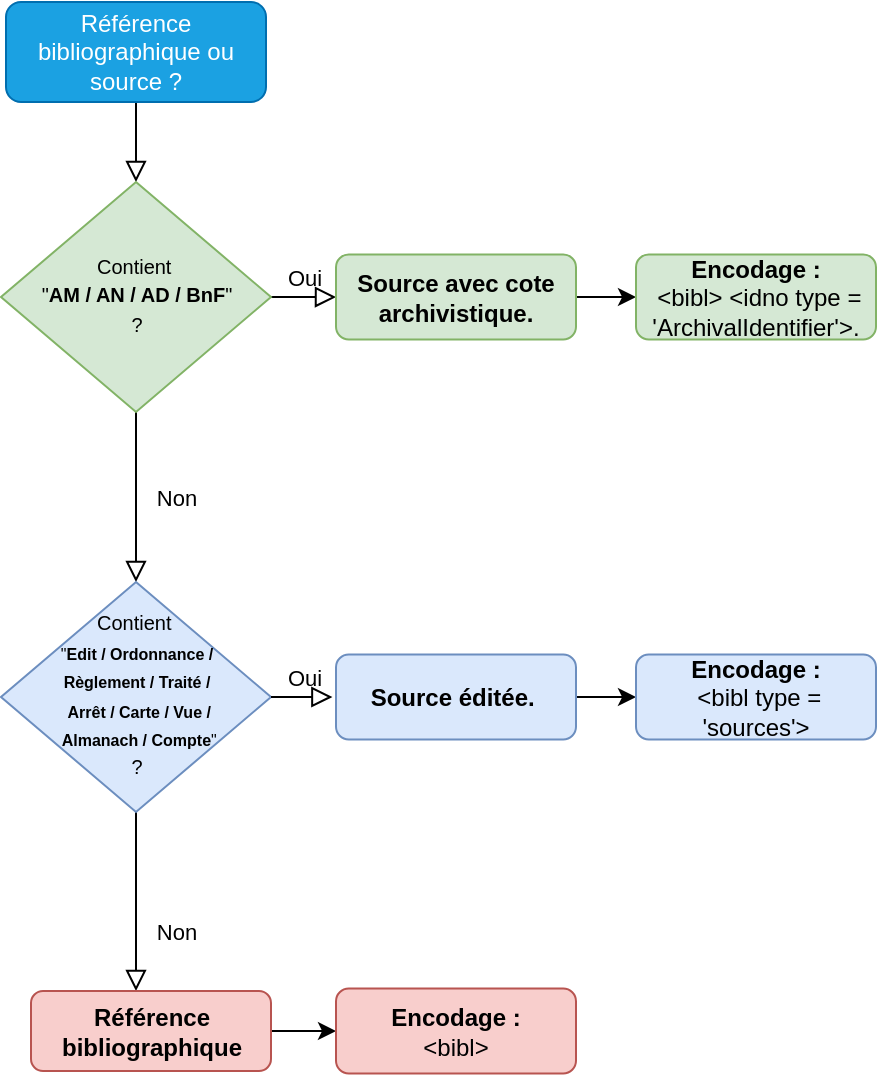 <mxfile version="20.2.3" type="device"><diagram id="C5RBs43oDa-KdzZeNtuy" name="Page-1"><mxGraphModel dx="1380" dy="912" grid="1" gridSize="10" guides="1" tooltips="1" connect="1" arrows="1" fold="1" page="1" pageScale="1" pageWidth="827" pageHeight="1169" math="0" shadow="0"><root><mxCell id="WIyWlLk6GJQsqaUBKTNV-0"/><mxCell id="WIyWlLk6GJQsqaUBKTNV-1" parent="WIyWlLk6GJQsqaUBKTNV-0"/><mxCell id="WIyWlLk6GJQsqaUBKTNV-2" value="" style="rounded=0;html=1;jettySize=auto;orthogonalLoop=1;fontSize=11;endArrow=block;endFill=0;endSize=8;strokeWidth=1;shadow=0;labelBackgroundColor=none;edgeStyle=orthogonalEdgeStyle;" parent="WIyWlLk6GJQsqaUBKTNV-1" source="WIyWlLk6GJQsqaUBKTNV-3" target="WIyWlLk6GJQsqaUBKTNV-6" edge="1"><mxGeometry relative="1" as="geometry"/></mxCell><mxCell id="WIyWlLk6GJQsqaUBKTNV-3" value="Référence bibliographique ou source ?" style="rounded=1;whiteSpace=wrap;html=1;fontSize=12;glass=0;strokeWidth=1;shadow=0;fillColor=#1ba1e2;strokeColor=#006EAF;fontColor=#ffffff;" parent="WIyWlLk6GJQsqaUBKTNV-1" vertex="1"><mxGeometry x="155" y="50" width="130" height="50" as="geometry"/></mxCell><mxCell id="WIyWlLk6GJQsqaUBKTNV-4" value="Non" style="rounded=0;html=1;jettySize=auto;orthogonalLoop=1;fontSize=11;endArrow=block;endFill=0;endSize=8;strokeWidth=1;shadow=0;labelBackgroundColor=none;edgeStyle=orthogonalEdgeStyle;" parent="WIyWlLk6GJQsqaUBKTNV-1" source="WIyWlLk6GJQsqaUBKTNV-6" edge="1"><mxGeometry y="20" relative="1" as="geometry"><mxPoint as="offset"/><mxPoint x="220" y="340" as="targetPoint"/></mxGeometry></mxCell><mxCell id="WIyWlLk6GJQsqaUBKTNV-5" value="Oui" style="edgeStyle=orthogonalEdgeStyle;rounded=0;html=1;jettySize=auto;orthogonalLoop=1;fontSize=11;endArrow=block;endFill=0;endSize=8;strokeWidth=1;shadow=0;labelBackgroundColor=none;" parent="WIyWlLk6GJQsqaUBKTNV-1" source="WIyWlLk6GJQsqaUBKTNV-6" target="WIyWlLk6GJQsqaUBKTNV-7" edge="1"><mxGeometry y="10" relative="1" as="geometry"><mxPoint as="offset"/></mxGeometry></mxCell><mxCell id="WIyWlLk6GJQsqaUBKTNV-6" value="&lt;font style=&quot;font-size: 10px;&quot;&gt;Contient&amp;nbsp;&lt;br&gt;&quot;&lt;b&gt;AM / AN / AD / BnF&lt;/b&gt;&quot;&lt;br&gt;?&lt;br&gt;&lt;/font&gt;" style="rhombus;whiteSpace=wrap;html=1;shadow=0;fontFamily=Helvetica;fontSize=12;align=center;strokeWidth=1;spacing=6;spacingTop=-4;fillColor=#d5e8d4;strokeColor=#82b366;" parent="WIyWlLk6GJQsqaUBKTNV-1" vertex="1"><mxGeometry x="152.5" y="140" width="135" height="115" as="geometry"/></mxCell><mxCell id="mjjmQX0YzAVvtttCChXs-14" value="" style="edgeStyle=orthogonalEdgeStyle;rounded=0;orthogonalLoop=1;jettySize=auto;html=1;fontSize=8;" edge="1" parent="WIyWlLk6GJQsqaUBKTNV-1" source="WIyWlLk6GJQsqaUBKTNV-7" target="mjjmQX0YzAVvtttCChXs-9"><mxGeometry relative="1" as="geometry"/></mxCell><mxCell id="WIyWlLk6GJQsqaUBKTNV-7" value="&lt;b&gt;Source avec cote archivistique.&lt;/b&gt;" style="rounded=1;whiteSpace=wrap;html=1;fontSize=12;glass=0;strokeWidth=1;shadow=0;fillColor=#d5e8d4;strokeColor=#82b366;" parent="WIyWlLk6GJQsqaUBKTNV-1" vertex="1"><mxGeometry x="320" y="176.25" width="120" height="42.5" as="geometry"/></mxCell><mxCell id="WIyWlLk6GJQsqaUBKTNV-8" value="Non" style="rounded=0;html=1;jettySize=auto;orthogonalLoop=1;fontSize=11;endArrow=block;endFill=0;endSize=8;strokeWidth=1;shadow=0;labelBackgroundColor=none;edgeStyle=orthogonalEdgeStyle;exitX=0.5;exitY=1;exitDx=0;exitDy=0;" parent="WIyWlLk6GJQsqaUBKTNV-1" source="mjjmQX0YzAVvtttCChXs-2" target="WIyWlLk6GJQsqaUBKTNV-11" edge="1"><mxGeometry x="0.333" y="20" relative="1" as="geometry"><mxPoint as="offset"/><mxPoint x="220" y="460" as="sourcePoint"/><Array as="points"><mxPoint x="220" y="530"/><mxPoint x="220" y="530"/></Array></mxGeometry></mxCell><mxCell id="mjjmQX0YzAVvtttCChXs-16" value="" style="edgeStyle=orthogonalEdgeStyle;rounded=0;orthogonalLoop=1;jettySize=auto;html=1;fontSize=8;" edge="1" parent="WIyWlLk6GJQsqaUBKTNV-1" source="WIyWlLk6GJQsqaUBKTNV-11" target="mjjmQX0YzAVvtttCChXs-15"><mxGeometry relative="1" as="geometry"/></mxCell><mxCell id="WIyWlLk6GJQsqaUBKTNV-11" value="&lt;b&gt;Référence&lt;br&gt;bibliographique&lt;/b&gt;" style="rounded=1;whiteSpace=wrap;html=1;fontSize=12;glass=0;strokeWidth=1;shadow=0;fillColor=#f8cecc;strokeColor=#b85450;" parent="WIyWlLk6GJQsqaUBKTNV-1" vertex="1"><mxGeometry x="167.5" y="544.5" width="120" height="40" as="geometry"/></mxCell><mxCell id="mjjmQX0YzAVvtttCChXs-2" value="&lt;font style=&quot;&quot;&gt;&lt;span style=&quot;font-size: 10px;&quot;&gt;Contient&amp;nbsp;&lt;/span&gt;&lt;br&gt;&lt;font style=&quot;font-size: 8px;&quot;&gt;&quot;&lt;b style=&quot;&quot;&gt;Edit / Ordonnance /&lt;br&gt;Règlement / Traité /&lt;br&gt;&amp;nbsp;Arrêt / Carte / Vue /&lt;br&gt;&amp;nbsp;Almanach / Compte&lt;/b&gt;&quot;&lt;br&gt;&lt;/font&gt;&lt;span style=&quot;font-size: 10px;&quot;&gt;?&lt;/span&gt;&lt;br&gt;&lt;/font&gt;" style="rhombus;whiteSpace=wrap;html=1;shadow=0;fontFamily=Helvetica;fontSize=12;align=center;strokeWidth=1;spacing=6;spacingTop=-4;fillColor=#dae8fc;strokeColor=#6c8ebf;" vertex="1" parent="WIyWlLk6GJQsqaUBKTNV-1"><mxGeometry x="152.5" y="340" width="135" height="115" as="geometry"/></mxCell><mxCell id="mjjmQX0YzAVvtttCChXs-13" value="" style="edgeStyle=orthogonalEdgeStyle;rounded=0;orthogonalLoop=1;jettySize=auto;html=1;fontSize=8;" edge="1" parent="WIyWlLk6GJQsqaUBKTNV-1" source="mjjmQX0YzAVvtttCChXs-3" target="mjjmQX0YzAVvtttCChXs-10"><mxGeometry relative="1" as="geometry"/></mxCell><mxCell id="mjjmQX0YzAVvtttCChXs-3" value="&lt;b&gt;Source éditée.&lt;/b&gt;&amp;nbsp;" style="rounded=1;whiteSpace=wrap;html=1;fontSize=12;glass=0;strokeWidth=1;shadow=0;fillColor=#dae8fc;strokeColor=#6c8ebf;" vertex="1" parent="WIyWlLk6GJQsqaUBKTNV-1"><mxGeometry x="320" y="376.25" width="120" height="42.5" as="geometry"/></mxCell><mxCell id="mjjmQX0YzAVvtttCChXs-5" value="Oui" style="edgeStyle=orthogonalEdgeStyle;rounded=0;html=1;jettySize=auto;orthogonalLoop=1;fontSize=11;endArrow=block;endFill=0;endSize=8;strokeWidth=1;shadow=0;labelBackgroundColor=none;entryX=-0.015;entryY=0.479;entryDx=0;entryDy=0;entryPerimeter=0;exitX=1;exitY=0.5;exitDx=0;exitDy=0;" edge="1" parent="WIyWlLk6GJQsqaUBKTNV-1" source="mjjmQX0YzAVvtttCChXs-2" target="mjjmQX0YzAVvtttCChXs-3"><mxGeometry y="10" relative="1" as="geometry"><mxPoint as="offset"/><mxPoint x="285.003" y="396.184" as="sourcePoint"/><mxPoint x="337.52" y="396.241" as="targetPoint"/></mxGeometry></mxCell><mxCell id="mjjmQX0YzAVvtttCChXs-9" value="&lt;b&gt;Encodage :&lt;br&gt;&lt;/b&gt;&amp;nbsp;&amp;lt;bibl&amp;gt; &amp;lt;idno type = 'ArchivalIdentifier'&amp;gt;." style="rounded=1;whiteSpace=wrap;html=1;fontSize=12;glass=0;strokeWidth=1;shadow=0;fillColor=#d5e8d4;strokeColor=#82b366;" vertex="1" parent="WIyWlLk6GJQsqaUBKTNV-1"><mxGeometry x="470" y="176.25" width="120" height="42.5" as="geometry"/></mxCell><mxCell id="mjjmQX0YzAVvtttCChXs-10" value="&lt;b&gt;Encodage :&lt;br&gt;&lt;/b&gt;&amp;nbsp;&amp;lt;bibl type = 'sources'&amp;gt;" style="rounded=1;whiteSpace=wrap;html=1;fontSize=12;glass=0;strokeWidth=1;shadow=0;fillColor=#dae8fc;strokeColor=#6c8ebf;" vertex="1" parent="WIyWlLk6GJQsqaUBKTNV-1"><mxGeometry x="470" y="376.25" width="120" height="42.5" as="geometry"/></mxCell><mxCell id="mjjmQX0YzAVvtttCChXs-15" value="&lt;b&gt;Encodage :&lt;/b&gt;&lt;br&gt;&amp;lt;bibl&amp;gt;" style="rounded=1;whiteSpace=wrap;html=1;fontSize=12;glass=0;strokeWidth=1;shadow=0;fillColor=#f8cecc;strokeColor=#b85450;" vertex="1" parent="WIyWlLk6GJQsqaUBKTNV-1"><mxGeometry x="320" y="543.25" width="120" height="42.5" as="geometry"/></mxCell></root></mxGraphModel></diagram></mxfile>